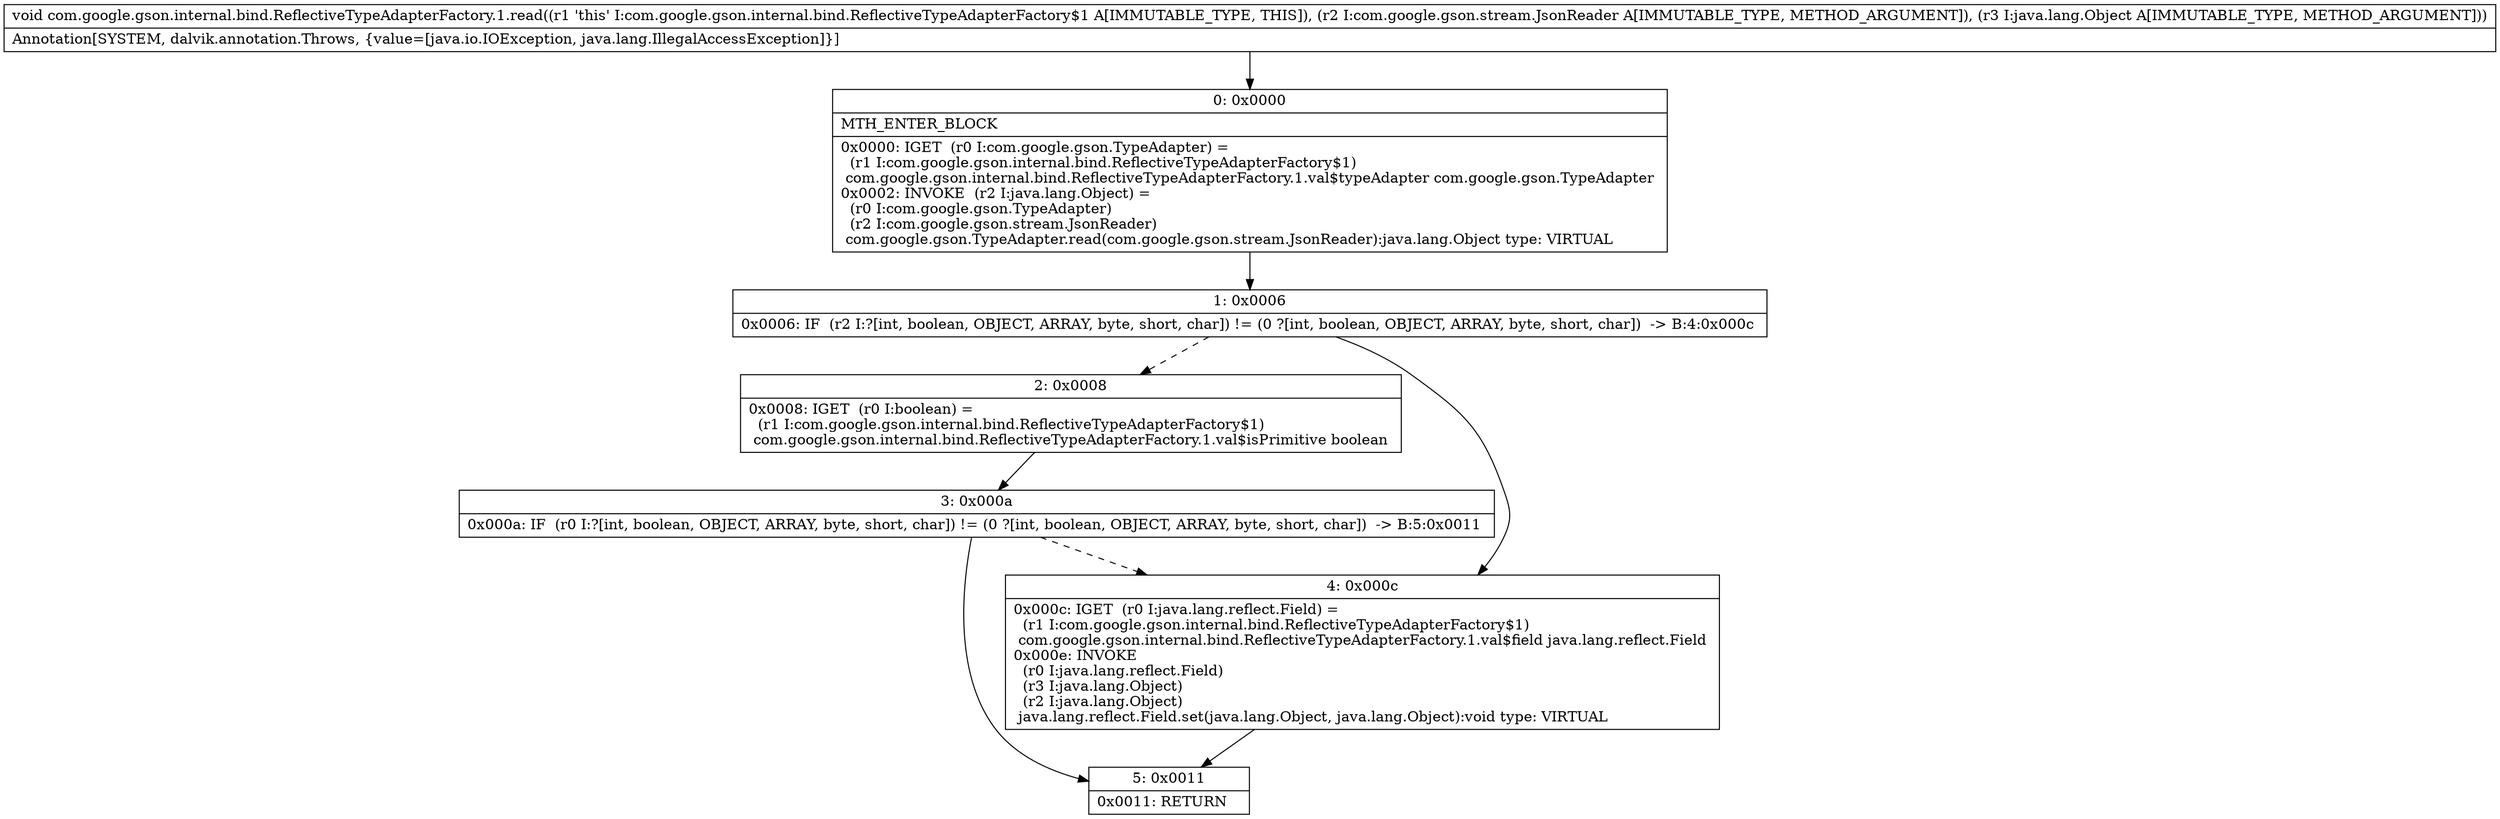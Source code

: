 digraph "CFG forcom.google.gson.internal.bind.ReflectiveTypeAdapterFactory.1.read(Lcom\/google\/gson\/stream\/JsonReader;Ljava\/lang\/Object;)V" {
Node_0 [shape=record,label="{0\:\ 0x0000|MTH_ENTER_BLOCK\l|0x0000: IGET  (r0 I:com.google.gson.TypeAdapter) = \l  (r1 I:com.google.gson.internal.bind.ReflectiveTypeAdapterFactory$1)\l com.google.gson.internal.bind.ReflectiveTypeAdapterFactory.1.val$typeAdapter com.google.gson.TypeAdapter \l0x0002: INVOKE  (r2 I:java.lang.Object) = \l  (r0 I:com.google.gson.TypeAdapter)\l  (r2 I:com.google.gson.stream.JsonReader)\l com.google.gson.TypeAdapter.read(com.google.gson.stream.JsonReader):java.lang.Object type: VIRTUAL \l}"];
Node_1 [shape=record,label="{1\:\ 0x0006|0x0006: IF  (r2 I:?[int, boolean, OBJECT, ARRAY, byte, short, char]) != (0 ?[int, boolean, OBJECT, ARRAY, byte, short, char])  \-\> B:4:0x000c \l}"];
Node_2 [shape=record,label="{2\:\ 0x0008|0x0008: IGET  (r0 I:boolean) = \l  (r1 I:com.google.gson.internal.bind.ReflectiveTypeAdapterFactory$1)\l com.google.gson.internal.bind.ReflectiveTypeAdapterFactory.1.val$isPrimitive boolean \l}"];
Node_3 [shape=record,label="{3\:\ 0x000a|0x000a: IF  (r0 I:?[int, boolean, OBJECT, ARRAY, byte, short, char]) != (0 ?[int, boolean, OBJECT, ARRAY, byte, short, char])  \-\> B:5:0x0011 \l}"];
Node_4 [shape=record,label="{4\:\ 0x000c|0x000c: IGET  (r0 I:java.lang.reflect.Field) = \l  (r1 I:com.google.gson.internal.bind.ReflectiveTypeAdapterFactory$1)\l com.google.gson.internal.bind.ReflectiveTypeAdapterFactory.1.val$field java.lang.reflect.Field \l0x000e: INVOKE  \l  (r0 I:java.lang.reflect.Field)\l  (r3 I:java.lang.Object)\l  (r2 I:java.lang.Object)\l java.lang.reflect.Field.set(java.lang.Object, java.lang.Object):void type: VIRTUAL \l}"];
Node_5 [shape=record,label="{5\:\ 0x0011|0x0011: RETURN   \l}"];
MethodNode[shape=record,label="{void com.google.gson.internal.bind.ReflectiveTypeAdapterFactory.1.read((r1 'this' I:com.google.gson.internal.bind.ReflectiveTypeAdapterFactory$1 A[IMMUTABLE_TYPE, THIS]), (r2 I:com.google.gson.stream.JsonReader A[IMMUTABLE_TYPE, METHOD_ARGUMENT]), (r3 I:java.lang.Object A[IMMUTABLE_TYPE, METHOD_ARGUMENT]))  | Annotation[SYSTEM, dalvik.annotation.Throws, \{value=[java.io.IOException, java.lang.IllegalAccessException]\}]\l}"];
MethodNode -> Node_0;
Node_0 -> Node_1;
Node_1 -> Node_2[style=dashed];
Node_1 -> Node_4;
Node_2 -> Node_3;
Node_3 -> Node_4[style=dashed];
Node_3 -> Node_5;
Node_4 -> Node_5;
}

